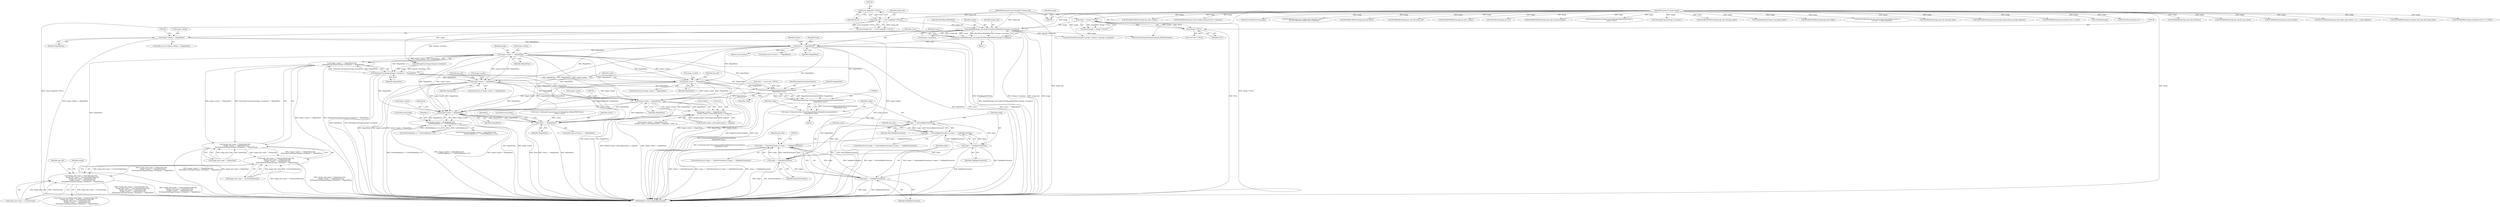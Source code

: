 digraph "0_ImageMagick_65f75a32a93ae4044c528a987a68366ecd4b46b9@pointer" {
"1000331" [label="(Call,image->matte == MagickFalse)"];
"1000182" [label="(Call,status == MagickFalse)"];
"1000171" [label="(Call,status=OpenBlob(image_info,image,WriteBinaryBlobMode,&image->exception))"];
"1000173" [label="(Call,OpenBlob(image_info,image,WriteBinaryBlobMode,&image->exception))"];
"1000133" [label="(Call,image_info != (const ImageInfo *) NULL)"];
"1000110" [label="(MethodParameterIn,const ImageInfo *image_info)"];
"1000135" [label="(Call,(const ImageInfo *) NULL)"];
"1000145" [label="(Call,image != (Image *) NULL)"];
"1000111" [label="(MethodParameterIn,Image *image)"];
"1000147" [label="(Call,(Image *) NULL)"];
"1000157" [label="(Call,image->debug != MagickFalse)"];
"1000330" [label="(Call,(image->matte == MagickFalse) &&\n      (SetImageGray(image,&image->exception) != MagickFalse))"];
"1000324" [label="(Call,(image_info->type != PaletteType) &&\n      (image->matte == MagickFalse) &&\n      (SetImageGray(image,&image->exception) != MagickFalse))"];
"1000318" [label="(Call,(image_info->type != TrueColorMatteType) &&\n      (image_info->type != PaletteType) &&\n      (image->matte == MagickFalse) &&\n      (SetImageGray(image,&image->exception) != MagickFalse))"];
"1000312" [label="(Call,(image_info->type != TrueColorType) &&\n      (image_info->type != TrueColorMatteType) &&\n      (image_info->type != PaletteType) &&\n      (image->matte == MagickFalse) &&\n      (SetImageGray(image,&image->exception) != MagickFalse))"];
"1000336" [label="(Call,SetImageGray(image,&image->exception) != MagickFalse)"];
"1000391" [label="(Call,image->matte != MagickFalse)"];
"1000485" [label="(Call,ParseCommandOption(MagickOrientationOptions,\n        MagickFalse,value))"];
"1000483" [label="(Call,(OrientationType) ParseCommandOption(MagickOrientationOptions,\n        MagickFalse,value))"];
"1000481" [label="(Call,origin=(OrientationType) ParseCommandOption(MagickOrientationOptions,\n        MagickFalse,value))"];
"1000491" [label="(Call,origin == BottomRightOrientation)"];
"1000490" [label="(Call,origin == BottomRightOrientation || origin == TopRightOrientation)"];
"1000505" [label="(Call,origin == TopLeftOrientation || origin == TopRightOrientation)"];
"1000494" [label="(Call,origin == TopRightOrientation)"];
"1000506" [label="(Call,origin == TopLeftOrientation)"];
"1000509" [label="(Call,origin == TopRightOrientation)"];
"1000723" [label="(Call,image->matte != MagickFalse)"];
"1000722" [label="(Call,(image->matte != MagickFalse) && (\n              (double) image->colormap[i].opacity < midpoint))"];
"1000989" [label="(Call,image->matte != MagickFalse)"];
"1000988" [label="(Call,(image->matte != MagickFalse) &&\n                      (GetPixelAlpha(p+i) != GetPixelAlpha(p+(i-1))))"];
"1001163" [label="(Call,status == MagickFalse)"];
"1000409" [label="(Call,image->matte != MagickFalse)"];
"1000600" [label="(Call,WriteBlobByte(image,tga_info.attributes))"];
"1000739" [label="(Literal,0x80)"];
"1000994" [label="(Call,GetPixelAlpha(p+i) != GetPixelAlpha(p+(i-1)))"];
"1000185" [label="(Return,return(status);)"];
"1000110" [label="(MethodParameterIn,const ImageInfo *image_info)"];
"1000834" [label="(Identifier,y)"];
"1000499" [label="(Identifier,tga_info)"];
"1000593" [label="(Call,WriteBlobByte(image,tga_info.bits_per_pixel))"];
"1000395" [label="(Identifier,MagickFalse)"];
"1001162" [label="(ControlStructure,if (status == MagickFalse))"];
"1000346" [label="(Identifier,tga_info)"];
"1000413" [label="(Identifier,MagickFalse)"];
"1000509" [label="(Call,origin == TopRightOrientation)"];
"1000521" [label="(Call,WriteBlobByte(image,tga_info.id_length))"];
"1001130" [label="(Call,WriteTGAPixel(image,tga_info.image_type,indexes+x,p++,range,midpoint))"];
"1000993" [label="(Identifier,MagickFalse)"];
"1000240" [label="(Call,(const char *) NULL)"];
"1000161" [label="(Identifier,MagickFalse)"];
"1000535" [label="(Call,WriteBlobByte(image,(unsigned char) tga_info.image_type))"];
"1000186" [label="(Identifier,status)"];
"1000177" [label="(Call,&image->exception)"];
"1000410" [label="(Call,image->matte)"];
"1001088" [label="(Call,WriteBlobByte(image,(unsigned char) ((i-1) | 0x80)))"];
"1000204" [label="(Call,TransformImageColorspace(image,sRGBColorspace))"];
"1000572" [label="(Call,WriteBlobLSBShort(image,tga_info.y_origin))"];
"1001007" [label="(Identifier,i)"];
"1000392" [label="(Call,image->matte)"];
"1000988" [label="(Call,(image->matte != MagickFalse) &&\n                      (GetPixelAlpha(p+i) != GetPixelAlpha(p+(i-1))))"];
"1000482" [label="(Identifier,origin)"];
"1000613" [label="(Call,WriteBlob(image,tga_info.id_length,(unsigned char *) comment))"];
"1000191" [label="(Identifier,image)"];
"1000481" [label="(Call,origin=(OrientationType) ParseCommandOption(MagickOrientationOptions,\n        MagickFalse,value))"];
"1000147" [label="(Call,(Image *) NULL)"];
"1000157" [label="(Call,image->debug != MagickFalse)"];
"1000859" [label="(Call,GetVirtualIndexQueue(image))"];
"1000800" [label="(Call,WriteBlob(image,(size_t) ((tga_info.colormap_size/8)*\n        tga_info.colormap_length),targa_colormap))"];
"1000172" [label="(Identifier,status)"];
"1000488" [label="(Identifier,value)"];
"1000723" [label="(Call,image->matte != MagickFalse)"];
"1000336" [label="(Call,SetImageGray(image,&image->exception) != MagickFalse)"];
"1000579" [label="(Call,WriteBlobLSBShort(image,tga_info.width))"];
"1000989" [label="(Call,image->matte != MagickFalse)"];
"1000558" [label="(Call,WriteBlobByte(image,tga_info.colormap_size))"];
"1000182" [label="(Call,status == MagickFalse)"];
"1000176" [label="(Identifier,WriteBinaryBlobMode)"];
"1000565" [label="(Call,WriteBlobLSBShort(image,tga_info.x_origin))"];
"1000390" [label="(ControlStructure,if (image->matte != MagickFalse))"];
"1000496" [label="(Identifier,TopRightOrientation)"];
"1000491" [label="(Call,origin == BottomRightOrientation)"];
"1000940" [label="(Call,GetPixelLuma(image,p+(i-1)))"];
"1000551" [label="(Call,WriteBlobLSBShort(image,tga_info.colormap_length))"];
"1000171" [label="(Call,status=OpenBlob(image_info,image,WriteBinaryBlobMode,&image->exception))"];
"1000493" [label="(Identifier,BottomRightOrientation)"];
"1000510" [label="(Identifier,origin)"];
"1000838" [label="(Call,GetVirtualPixels(image,0,y,image->columns,1,&image->exception))"];
"1001153" [label="(Call,SetImageProgress(image,SaveImageTag,(MagickOffsetType) y,\n          image->rows))"];
"1000337" [label="(Call,SetImageGray(image,&image->exception))"];
"1000494" [label="(Call,origin == TopRightOrientation)"];
"1000146" [label="(Identifier,image)"];
"1000359" [label="(Identifier,image)"];
"1000474" [label="(Call,value != (const char *) NULL)"];
"1000417" [label="(Identifier,tga_info)"];
"1000479" [label="(Block,)"];
"1000990" [label="(Call,image->matte)"];
"1000234" [label="(Call,GetImageProperty(image,\"comment\"))"];
"1000721" [label="(Call,((image->matte != MagickFalse) && (\n              (double) image->colormap[i].opacity < midpoint)) ? 0x80 : 0)"];
"1000486" [label="(Identifier,MagickOrientationOptions)"];
"1001166" [label="(ControlStructure,break;)"];
"1000330" [label="(Call,(image->matte == MagickFalse) &&\n      (SetImageGray(image,&image->exception) != MagickFalse))"];
"1000325" [label="(Call,image_info->type != PaletteType)"];
"1000485" [label="(Call,ParseCommandOption(MagickOrientationOptions,\n        MagickFalse,value))"];
"1000506" [label="(Call,origin == TopLeftOrientation)"];
"1000508" [label="(Identifier,TopLeftOrientation)"];
"1000727" [label="(Identifier,MagickFalse)"];
"1000544" [label="(Call,WriteBlobLSBShort(image,tga_info.colormap_index))"];
"1001151" [label="(Call,status=SetImageProgress(image,SaveImageTag,(MagickOffsetType) y,\n          image->rows))"];
"1000408" [label="(ControlStructure,if (image->matte != MagickFalse))"];
"1000145" [label="(Call,image != (Image *) NULL)"];
"1000987" [label="(ControlStructure,if ((image->matte != MagickFalse) &&\n                      (GetPixelAlpha(p+i) != GetPixelAlpha(p+(i-1)))))"];
"1000181" [label="(ControlStructure,if (status == MagickFalse))"];
"1000740" [label="(Literal,0)"];
"1000335" [label="(Identifier,MagickFalse)"];
"1000997" [label="(Identifier,p)"];
"1000470" [label="(Call,GetImageArtifact(image,\"tga:image-origin\"))"];
"1000137" [label="(Identifier,NULL)"];
"1000173" [label="(Call,OpenBlob(image_info,image,WriteBinaryBlobMode,&image->exception))"];
"1000507" [label="(Identifier,origin)"];
"1000319" [label="(Call,image_info->type != TrueColorMatteType)"];
"1001165" [label="(Identifier,MagickFalse)"];
"1000586" [label="(Call,WriteBlobLSBShort(image,tga_info.height))"];
"1000343" [label="(Identifier,MagickFalse)"];
"1000495" [label="(Identifier,origin)"];
"1000338" [label="(Identifier,image)"];
"1000158" [label="(Call,image->debug)"];
"1000490" [label="(Call,origin == BottomRightOrientation || origin == TopRightOrientation)"];
"1000469" [label="(Identifier,value)"];
"1000391" [label="(Call,image->matte != MagickFalse)"];
"1000728" [label="(Call,(double) image->colormap[i].opacity < midpoint)"];
"1000312" [label="(Call,(image_info->type != TrueColorType) &&\n      (image_info->type != TrueColorMatteType) &&\n      (image_info->type != PaletteType) &&\n      (image->matte == MagickFalse) &&\n      (SetImageGray(image,&image->exception) != MagickFalse))"];
"1000331" [label="(Call,image->matte == MagickFalse)"];
"1001059" [label="(Call,WriteTGAPixel(image,tga_info.image_type,indexes-(count+1),\n                      p-(count+1),range,midpoint))"];
"1000135" [label="(Call,(const ImageInfo *) NULL)"];
"1001005" [label="(ControlStructure,break;)"];
"1000528" [label="(Call,WriteBlobByte(image,tga_info.colormap_type))"];
"1000112" [label="(Block,)"];
"1000175" [label="(Identifier,image)"];
"1000318" [label="(Call,(image_info->type != TrueColorMatteType) &&\n      (image_info->type != PaletteType) &&\n      (image->matte == MagickFalse) &&\n      (SetImageGray(image,&image->exception) != MagickFalse))"];
"1000149" [label="(Identifier,NULL)"];
"1000489" [label="(ControlStructure,if (origin == BottomRightOrientation || origin == TopRightOrientation))"];
"1000504" [label="(ControlStructure,if (origin == TopLeftOrientation || origin == TopRightOrientation))"];
"1001097" [label="(Call,WriteTGAPixel(image,tga_info.image_type,indexes,p,range,midpoint))"];
"1000409" [label="(Call,image->matte != MagickFalse)"];
"1000174" [label="(Identifier,image_info)"];
"1000398" [label="(Identifier,tga_info)"];
"1001173" [label="(MethodReturn,static MagickBooleanType)"];
"1000483" [label="(Call,(OrientationType) ParseCommandOption(MagickOrientationOptions,\n        MagickFalse,value))"];
"1000311" [label="(ControlStructure,if ((image_info->type != TrueColorType) &&\n      (image_info->type != TrueColorMatteType) &&\n      (image_info->type != PaletteType) &&\n      (image->matte == MagickFalse) &&\n      (SetImageGray(image,&image->exception) != MagickFalse)))"];
"1001163" [label="(Call,status == MagickFalse)"];
"1001048" [label="(Call,WriteBlobByte(image,(unsigned char) (--count)))"];
"1000514" [label="(Identifier,tga_info)"];
"1000313" [label="(Call,image_info->type != TrueColorType)"];
"1000324" [label="(Call,(image_info->type != PaletteType) &&\n      (image->matte == MagickFalse) &&\n      (SetImageGray(image,&image->exception) != MagickFalse))"];
"1000144" [label="(Call,assert(image != (Image *) NULL))"];
"1001169" [label="(Call,CloseBlob(image))"];
"1000132" [label="(Call,assert(image_info != (const ImageInfo *) NULL))"];
"1000724" [label="(Call,image->matte)"];
"1000487" [label="(Identifier,MagickFalse)"];
"1000935" [label="(Call,GetPixelLuma(image,p+i))"];
"1001164" [label="(Identifier,status)"];
"1000505" [label="(Call,origin == TopLeftOrientation || origin == TopRightOrientation)"];
"1000332" [label="(Call,image->matte)"];
"1000156" [label="(ControlStructure,if (image->debug != MagickFalse))"];
"1000492" [label="(Identifier,origin)"];
"1000184" [label="(Identifier,MagickFalse)"];
"1000133" [label="(Call,image_info != (const ImageInfo *) NULL)"];
"1000511" [label="(Identifier,TopRightOrientation)"];
"1000183" [label="(Identifier,status)"];
"1000134" [label="(Identifier,image_info)"];
"1000722" [label="(Call,(image->matte != MagickFalse) && (\n              (double) image->colormap[i].opacity < midpoint))"];
"1000111" [label="(MethodParameterIn,Image *image)"];
"1000331" -> "1000330"  [label="AST: "];
"1000331" -> "1000335"  [label="CFG: "];
"1000332" -> "1000331"  [label="AST: "];
"1000335" -> "1000331"  [label="AST: "];
"1000338" -> "1000331"  [label="CFG: "];
"1000330" -> "1000331"  [label="CFG: "];
"1000331" -> "1001173"  [label="DDG: image->matte"];
"1000331" -> "1001173"  [label="DDG: MagickFalse"];
"1000331" -> "1000330"  [label="DDG: image->matte"];
"1000331" -> "1000330"  [label="DDG: MagickFalse"];
"1000182" -> "1000331"  [label="DDG: MagickFalse"];
"1000331" -> "1000336"  [label="DDG: MagickFalse"];
"1000331" -> "1000391"  [label="DDG: image->matte"];
"1000331" -> "1000391"  [label="DDG: MagickFalse"];
"1000331" -> "1000409"  [label="DDG: image->matte"];
"1000331" -> "1000409"  [label="DDG: MagickFalse"];
"1000331" -> "1000485"  [label="DDG: MagickFalse"];
"1000331" -> "1000723"  [label="DDG: image->matte"];
"1000331" -> "1000723"  [label="DDG: MagickFalse"];
"1000331" -> "1000989"  [label="DDG: image->matte"];
"1000331" -> "1000989"  [label="DDG: MagickFalse"];
"1000331" -> "1001163"  [label="DDG: MagickFalse"];
"1000182" -> "1000181"  [label="AST: "];
"1000182" -> "1000184"  [label="CFG: "];
"1000183" -> "1000182"  [label="AST: "];
"1000184" -> "1000182"  [label="AST: "];
"1000186" -> "1000182"  [label="CFG: "];
"1000191" -> "1000182"  [label="CFG: "];
"1000182" -> "1001173"  [label="DDG: status == MagickFalse"];
"1000182" -> "1001173"  [label="DDG: MagickFalse"];
"1000182" -> "1001173"  [label="DDG: status"];
"1000171" -> "1000182"  [label="DDG: status"];
"1000157" -> "1000182"  [label="DDG: MagickFalse"];
"1000182" -> "1000185"  [label="DDG: status"];
"1000182" -> "1000391"  [label="DDG: MagickFalse"];
"1000182" -> "1000409"  [label="DDG: MagickFalse"];
"1000182" -> "1000485"  [label="DDG: MagickFalse"];
"1000182" -> "1000723"  [label="DDG: MagickFalse"];
"1000182" -> "1000989"  [label="DDG: MagickFalse"];
"1000182" -> "1001163"  [label="DDG: MagickFalse"];
"1000171" -> "1000112"  [label="AST: "];
"1000171" -> "1000173"  [label="CFG: "];
"1000172" -> "1000171"  [label="AST: "];
"1000173" -> "1000171"  [label="AST: "];
"1000183" -> "1000171"  [label="CFG: "];
"1000171" -> "1001173"  [label="DDG: OpenBlob(image_info,image,WriteBinaryBlobMode,&image->exception)"];
"1000173" -> "1000171"  [label="DDG: image_info"];
"1000173" -> "1000171"  [label="DDG: image"];
"1000173" -> "1000171"  [label="DDG: WriteBinaryBlobMode"];
"1000173" -> "1000171"  [label="DDG: &image->exception"];
"1000173" -> "1000177"  [label="CFG: "];
"1000174" -> "1000173"  [label="AST: "];
"1000175" -> "1000173"  [label="AST: "];
"1000176" -> "1000173"  [label="AST: "];
"1000177" -> "1000173"  [label="AST: "];
"1000173" -> "1001173"  [label="DDG: WriteBinaryBlobMode"];
"1000173" -> "1001173"  [label="DDG: &image->exception"];
"1000173" -> "1001173"  [label="DDG: image_info"];
"1000173" -> "1001173"  [label="DDG: image"];
"1000133" -> "1000173"  [label="DDG: image_info"];
"1000110" -> "1000173"  [label="DDG: image_info"];
"1000145" -> "1000173"  [label="DDG: image"];
"1000111" -> "1000173"  [label="DDG: image"];
"1000173" -> "1000204"  [label="DDG: image"];
"1000173" -> "1000337"  [label="DDG: &image->exception"];
"1000173" -> "1000838"  [label="DDG: &image->exception"];
"1000133" -> "1000132"  [label="AST: "];
"1000133" -> "1000135"  [label="CFG: "];
"1000134" -> "1000133"  [label="AST: "];
"1000135" -> "1000133"  [label="AST: "];
"1000132" -> "1000133"  [label="CFG: "];
"1000133" -> "1001173"  [label="DDG: (const ImageInfo *) NULL"];
"1000133" -> "1000132"  [label="DDG: image_info"];
"1000133" -> "1000132"  [label="DDG: (const ImageInfo *) NULL"];
"1000110" -> "1000133"  [label="DDG: image_info"];
"1000135" -> "1000133"  [label="DDG: NULL"];
"1000110" -> "1000109"  [label="AST: "];
"1000110" -> "1001173"  [label="DDG: image_info"];
"1000135" -> "1000137"  [label="CFG: "];
"1000136" -> "1000135"  [label="AST: "];
"1000137" -> "1000135"  [label="AST: "];
"1000135" -> "1000147"  [label="DDG: NULL"];
"1000145" -> "1000144"  [label="AST: "];
"1000145" -> "1000147"  [label="CFG: "];
"1000146" -> "1000145"  [label="AST: "];
"1000147" -> "1000145"  [label="AST: "];
"1000144" -> "1000145"  [label="CFG: "];
"1000145" -> "1001173"  [label="DDG: (Image *) NULL"];
"1000145" -> "1000144"  [label="DDG: image"];
"1000145" -> "1000144"  [label="DDG: (Image *) NULL"];
"1000111" -> "1000145"  [label="DDG: image"];
"1000147" -> "1000145"  [label="DDG: NULL"];
"1000111" -> "1000109"  [label="AST: "];
"1000111" -> "1001173"  [label="DDG: image"];
"1000111" -> "1000204"  [label="DDG: image"];
"1000111" -> "1000234"  [label="DDG: image"];
"1000111" -> "1000337"  [label="DDG: image"];
"1000111" -> "1000470"  [label="DDG: image"];
"1000111" -> "1000521"  [label="DDG: image"];
"1000111" -> "1000528"  [label="DDG: image"];
"1000111" -> "1000535"  [label="DDG: image"];
"1000111" -> "1000544"  [label="DDG: image"];
"1000111" -> "1000551"  [label="DDG: image"];
"1000111" -> "1000558"  [label="DDG: image"];
"1000111" -> "1000565"  [label="DDG: image"];
"1000111" -> "1000572"  [label="DDG: image"];
"1000111" -> "1000579"  [label="DDG: image"];
"1000111" -> "1000586"  [label="DDG: image"];
"1000111" -> "1000593"  [label="DDG: image"];
"1000111" -> "1000600"  [label="DDG: image"];
"1000111" -> "1000613"  [label="DDG: image"];
"1000111" -> "1000800"  [label="DDG: image"];
"1000111" -> "1000838"  [label="DDG: image"];
"1000111" -> "1000859"  [label="DDG: image"];
"1000111" -> "1000935"  [label="DDG: image"];
"1000111" -> "1000940"  [label="DDG: image"];
"1000111" -> "1001048"  [label="DDG: image"];
"1000111" -> "1001059"  [label="DDG: image"];
"1000111" -> "1001088"  [label="DDG: image"];
"1000111" -> "1001097"  [label="DDG: image"];
"1000111" -> "1001130"  [label="DDG: image"];
"1000111" -> "1001153"  [label="DDG: image"];
"1000111" -> "1001169"  [label="DDG: image"];
"1000147" -> "1000149"  [label="CFG: "];
"1000148" -> "1000147"  [label="AST: "];
"1000149" -> "1000147"  [label="AST: "];
"1000147" -> "1001173"  [label="DDG: NULL"];
"1000147" -> "1000240"  [label="DDG: NULL"];
"1000157" -> "1000156"  [label="AST: "];
"1000157" -> "1000161"  [label="CFG: "];
"1000158" -> "1000157"  [label="AST: "];
"1000161" -> "1000157"  [label="AST: "];
"1000163" -> "1000157"  [label="CFG: "];
"1000172" -> "1000157"  [label="CFG: "];
"1000157" -> "1001173"  [label="DDG: image->debug != MagickFalse"];
"1000157" -> "1001173"  [label="DDG: image->debug"];
"1000330" -> "1000324"  [label="AST: "];
"1000330" -> "1000336"  [label="CFG: "];
"1000336" -> "1000330"  [label="AST: "];
"1000324" -> "1000330"  [label="CFG: "];
"1000330" -> "1001173"  [label="DDG: image->matte == MagickFalse"];
"1000330" -> "1001173"  [label="DDG: SetImageGray(image,&image->exception) != MagickFalse"];
"1000330" -> "1000324"  [label="DDG: image->matte == MagickFalse"];
"1000330" -> "1000324"  [label="DDG: SetImageGray(image,&image->exception) != MagickFalse"];
"1000336" -> "1000330"  [label="DDG: SetImageGray(image,&image->exception)"];
"1000336" -> "1000330"  [label="DDG: MagickFalse"];
"1000324" -> "1000318"  [label="AST: "];
"1000324" -> "1000325"  [label="CFG: "];
"1000325" -> "1000324"  [label="AST: "];
"1000318" -> "1000324"  [label="CFG: "];
"1000324" -> "1001173"  [label="DDG: (image->matte == MagickFalse) &&\n      (SetImageGray(image,&image->exception) != MagickFalse)"];
"1000324" -> "1001173"  [label="DDG: image_info->type != PaletteType"];
"1000324" -> "1000318"  [label="DDG: image_info->type != PaletteType"];
"1000324" -> "1000318"  [label="DDG: (image->matte == MagickFalse) &&\n      (SetImageGray(image,&image->exception) != MagickFalse)"];
"1000325" -> "1000324"  [label="DDG: image_info->type"];
"1000325" -> "1000324"  [label="DDG: PaletteType"];
"1000318" -> "1000312"  [label="AST: "];
"1000318" -> "1000319"  [label="CFG: "];
"1000319" -> "1000318"  [label="AST: "];
"1000312" -> "1000318"  [label="CFG: "];
"1000318" -> "1001173"  [label="DDG: image_info->type != TrueColorMatteType"];
"1000318" -> "1001173"  [label="DDG: (image_info->type != PaletteType) &&\n      (image->matte == MagickFalse) &&\n      (SetImageGray(image,&image->exception) != MagickFalse)"];
"1000318" -> "1000312"  [label="DDG: image_info->type != TrueColorMatteType"];
"1000318" -> "1000312"  [label="DDG: (image_info->type != PaletteType) &&\n      (image->matte == MagickFalse) &&\n      (SetImageGray(image,&image->exception) != MagickFalse)"];
"1000319" -> "1000318"  [label="DDG: image_info->type"];
"1000319" -> "1000318"  [label="DDG: TrueColorMatteType"];
"1000312" -> "1000311"  [label="AST: "];
"1000312" -> "1000313"  [label="CFG: "];
"1000313" -> "1000312"  [label="AST: "];
"1000346" -> "1000312"  [label="CFG: "];
"1000359" -> "1000312"  [label="CFG: "];
"1000312" -> "1001173"  [label="DDG: (image_info->type != TrueColorType) &&\n      (image_info->type != TrueColorMatteType) &&\n      (image_info->type != PaletteType) &&\n      (image->matte == MagickFalse) &&\n      (SetImageGray(image,&image->exception) != MagickFalse)"];
"1000312" -> "1001173"  [label="DDG: (image_info->type != TrueColorMatteType) &&\n      (image_info->type != PaletteType) &&\n      (image->matte == MagickFalse) &&\n      (SetImageGray(image,&image->exception) != MagickFalse)"];
"1000312" -> "1001173"  [label="DDG: image_info->type != TrueColorType"];
"1000313" -> "1000312"  [label="DDG: image_info->type"];
"1000313" -> "1000312"  [label="DDG: TrueColorType"];
"1000336" -> "1000343"  [label="CFG: "];
"1000337" -> "1000336"  [label="AST: "];
"1000343" -> "1000336"  [label="AST: "];
"1000336" -> "1001173"  [label="DDG: MagickFalse"];
"1000336" -> "1001173"  [label="DDG: SetImageGray(image,&image->exception)"];
"1000337" -> "1000336"  [label="DDG: image"];
"1000337" -> "1000336"  [label="DDG: &image->exception"];
"1000336" -> "1000391"  [label="DDG: MagickFalse"];
"1000336" -> "1000409"  [label="DDG: MagickFalse"];
"1000336" -> "1000485"  [label="DDG: MagickFalse"];
"1000336" -> "1000723"  [label="DDG: MagickFalse"];
"1000336" -> "1000989"  [label="DDG: MagickFalse"];
"1000336" -> "1001163"  [label="DDG: MagickFalse"];
"1000391" -> "1000390"  [label="AST: "];
"1000391" -> "1000395"  [label="CFG: "];
"1000392" -> "1000391"  [label="AST: "];
"1000395" -> "1000391"  [label="AST: "];
"1000398" -> "1000391"  [label="CFG: "];
"1000469" -> "1000391"  [label="CFG: "];
"1000391" -> "1001173"  [label="DDG: image->matte"];
"1000391" -> "1001173"  [label="DDG: image->matte != MagickFalse"];
"1000391" -> "1001173"  [label="DDG: MagickFalse"];
"1000391" -> "1000485"  [label="DDG: MagickFalse"];
"1000391" -> "1000723"  [label="DDG: image->matte"];
"1000391" -> "1000723"  [label="DDG: MagickFalse"];
"1000391" -> "1000989"  [label="DDG: image->matte"];
"1000391" -> "1000989"  [label="DDG: MagickFalse"];
"1000391" -> "1001163"  [label="DDG: MagickFalse"];
"1000485" -> "1000483"  [label="AST: "];
"1000485" -> "1000488"  [label="CFG: "];
"1000486" -> "1000485"  [label="AST: "];
"1000487" -> "1000485"  [label="AST: "];
"1000488" -> "1000485"  [label="AST: "];
"1000483" -> "1000485"  [label="CFG: "];
"1000485" -> "1001173"  [label="DDG: MagickOrientationOptions"];
"1000485" -> "1001173"  [label="DDG: value"];
"1000485" -> "1001173"  [label="DDG: MagickFalse"];
"1000485" -> "1000483"  [label="DDG: MagickOrientationOptions"];
"1000485" -> "1000483"  [label="DDG: MagickFalse"];
"1000485" -> "1000483"  [label="DDG: value"];
"1000409" -> "1000485"  [label="DDG: MagickFalse"];
"1000474" -> "1000485"  [label="DDG: value"];
"1000485" -> "1000723"  [label="DDG: MagickFalse"];
"1000485" -> "1000989"  [label="DDG: MagickFalse"];
"1000485" -> "1001163"  [label="DDG: MagickFalse"];
"1000483" -> "1000481"  [label="AST: "];
"1000484" -> "1000483"  [label="AST: "];
"1000481" -> "1000483"  [label="CFG: "];
"1000483" -> "1001173"  [label="DDG: ParseCommandOption(MagickOrientationOptions,\n        MagickFalse,value)"];
"1000483" -> "1000481"  [label="DDG: ParseCommandOption(MagickOrientationOptions,\n        MagickFalse,value)"];
"1000481" -> "1000479"  [label="AST: "];
"1000482" -> "1000481"  [label="AST: "];
"1000492" -> "1000481"  [label="CFG: "];
"1000481" -> "1001173"  [label="DDG: (OrientationType) ParseCommandOption(MagickOrientationOptions,\n        MagickFalse,value)"];
"1000481" -> "1000491"  [label="DDG: origin"];
"1000491" -> "1000490"  [label="AST: "];
"1000491" -> "1000493"  [label="CFG: "];
"1000492" -> "1000491"  [label="AST: "];
"1000493" -> "1000491"  [label="AST: "];
"1000495" -> "1000491"  [label="CFG: "];
"1000490" -> "1000491"  [label="CFG: "];
"1000491" -> "1001173"  [label="DDG: BottomRightOrientation"];
"1000491" -> "1000490"  [label="DDG: origin"];
"1000491" -> "1000490"  [label="DDG: BottomRightOrientation"];
"1000491" -> "1000494"  [label="DDG: origin"];
"1000491" -> "1000506"  [label="DDG: origin"];
"1000490" -> "1000489"  [label="AST: "];
"1000490" -> "1000494"  [label="CFG: "];
"1000494" -> "1000490"  [label="AST: "];
"1000499" -> "1000490"  [label="CFG: "];
"1000507" -> "1000490"  [label="CFG: "];
"1000490" -> "1001173"  [label="DDG: origin == BottomRightOrientation"];
"1000490" -> "1001173"  [label="DDG: origin == BottomRightOrientation || origin == TopRightOrientation"];
"1000494" -> "1000490"  [label="DDG: origin"];
"1000494" -> "1000490"  [label="DDG: TopRightOrientation"];
"1000490" -> "1000505"  [label="DDG: origin == TopRightOrientation"];
"1000505" -> "1000504"  [label="AST: "];
"1000505" -> "1000506"  [label="CFG: "];
"1000505" -> "1000509"  [label="CFG: "];
"1000506" -> "1000505"  [label="AST: "];
"1000509" -> "1000505"  [label="AST: "];
"1000514" -> "1000505"  [label="CFG: "];
"1000520" -> "1000505"  [label="CFG: "];
"1000505" -> "1001173"  [label="DDG: origin == TopRightOrientation"];
"1000505" -> "1001173"  [label="DDG: origin == TopLeftOrientation"];
"1000505" -> "1001173"  [label="DDG: origin == TopLeftOrientation || origin == TopRightOrientation"];
"1000506" -> "1000505"  [label="DDG: origin"];
"1000506" -> "1000505"  [label="DDG: TopLeftOrientation"];
"1000509" -> "1000505"  [label="DDG: origin"];
"1000509" -> "1000505"  [label="DDG: TopRightOrientation"];
"1000494" -> "1000496"  [label="CFG: "];
"1000495" -> "1000494"  [label="AST: "];
"1000496" -> "1000494"  [label="AST: "];
"1000494" -> "1001173"  [label="DDG: TopRightOrientation"];
"1000494" -> "1000506"  [label="DDG: origin"];
"1000494" -> "1000509"  [label="DDG: TopRightOrientation"];
"1000506" -> "1000508"  [label="CFG: "];
"1000507" -> "1000506"  [label="AST: "];
"1000508" -> "1000506"  [label="AST: "];
"1000510" -> "1000506"  [label="CFG: "];
"1000506" -> "1001173"  [label="DDG: origin"];
"1000506" -> "1001173"  [label="DDG: TopLeftOrientation"];
"1000506" -> "1000509"  [label="DDG: origin"];
"1000509" -> "1000511"  [label="CFG: "];
"1000510" -> "1000509"  [label="AST: "];
"1000511" -> "1000509"  [label="AST: "];
"1000509" -> "1001173"  [label="DDG: TopRightOrientation"];
"1000509" -> "1001173"  [label="DDG: origin"];
"1000723" -> "1000722"  [label="AST: "];
"1000723" -> "1000727"  [label="CFG: "];
"1000724" -> "1000723"  [label="AST: "];
"1000727" -> "1000723"  [label="AST: "];
"1000730" -> "1000723"  [label="CFG: "];
"1000722" -> "1000723"  [label="CFG: "];
"1000723" -> "1001173"  [label="DDG: image->matte"];
"1000723" -> "1001173"  [label="DDG: MagickFalse"];
"1000723" -> "1000722"  [label="DDG: image->matte"];
"1000723" -> "1000722"  [label="DDG: MagickFalse"];
"1000409" -> "1000723"  [label="DDG: image->matte"];
"1000409" -> "1000723"  [label="DDG: MagickFalse"];
"1000723" -> "1000989"  [label="DDG: image->matte"];
"1000723" -> "1000989"  [label="DDG: MagickFalse"];
"1000723" -> "1001163"  [label="DDG: MagickFalse"];
"1000722" -> "1000721"  [label="AST: "];
"1000722" -> "1000728"  [label="CFG: "];
"1000728" -> "1000722"  [label="AST: "];
"1000739" -> "1000722"  [label="CFG: "];
"1000740" -> "1000722"  [label="CFG: "];
"1000722" -> "1001173"  [label="DDG: image->matte != MagickFalse"];
"1000722" -> "1001173"  [label="DDG: (double) image->colormap[i].opacity < midpoint"];
"1000728" -> "1000722"  [label="DDG: (double) image->colormap[i].opacity"];
"1000728" -> "1000722"  [label="DDG: midpoint"];
"1000989" -> "1000988"  [label="AST: "];
"1000989" -> "1000993"  [label="CFG: "];
"1000990" -> "1000989"  [label="AST: "];
"1000993" -> "1000989"  [label="AST: "];
"1000997" -> "1000989"  [label="CFG: "];
"1000988" -> "1000989"  [label="CFG: "];
"1000989" -> "1001173"  [label="DDG: MagickFalse"];
"1000989" -> "1001173"  [label="DDG: image->matte"];
"1000989" -> "1000988"  [label="DDG: image->matte"];
"1000989" -> "1000988"  [label="DDG: MagickFalse"];
"1000409" -> "1000989"  [label="DDG: image->matte"];
"1000409" -> "1000989"  [label="DDG: MagickFalse"];
"1001163" -> "1000989"  [label="DDG: MagickFalse"];
"1000989" -> "1001163"  [label="DDG: MagickFalse"];
"1000988" -> "1000987"  [label="AST: "];
"1000988" -> "1000994"  [label="CFG: "];
"1000994" -> "1000988"  [label="AST: "];
"1001005" -> "1000988"  [label="CFG: "];
"1001007" -> "1000988"  [label="CFG: "];
"1000988" -> "1001173"  [label="DDG: (image->matte != MagickFalse) &&\n                      (GetPixelAlpha(p+i) != GetPixelAlpha(p+(i-1)))"];
"1000988" -> "1001173"  [label="DDG: image->matte != MagickFalse"];
"1000988" -> "1001173"  [label="DDG: GetPixelAlpha(p+i) != GetPixelAlpha(p+(i-1))"];
"1000994" -> "1000988"  [label="DDG: GetPixelAlpha(p+i)"];
"1000994" -> "1000988"  [label="DDG: GetPixelAlpha(p+(i-1))"];
"1001163" -> "1001162"  [label="AST: "];
"1001163" -> "1001165"  [label="CFG: "];
"1001164" -> "1001163"  [label="AST: "];
"1001165" -> "1001163"  [label="AST: "];
"1001166" -> "1001163"  [label="CFG: "];
"1000834" -> "1001163"  [label="CFG: "];
"1001163" -> "1001173"  [label="DDG: status == MagickFalse"];
"1001163" -> "1001173"  [label="DDG: MagickFalse"];
"1001163" -> "1001173"  [label="DDG: status"];
"1001151" -> "1001163"  [label="DDG: status"];
"1000409" -> "1001163"  [label="DDG: MagickFalse"];
"1000409" -> "1000408"  [label="AST: "];
"1000409" -> "1000413"  [label="CFG: "];
"1000410" -> "1000409"  [label="AST: "];
"1000413" -> "1000409"  [label="AST: "];
"1000417" -> "1000409"  [label="CFG: "];
"1000469" -> "1000409"  [label="CFG: "];
"1000409" -> "1001173"  [label="DDG: image->matte != MagickFalse"];
"1000409" -> "1001173"  [label="DDG: MagickFalse"];
"1000409" -> "1001173"  [label="DDG: image->matte"];
}
